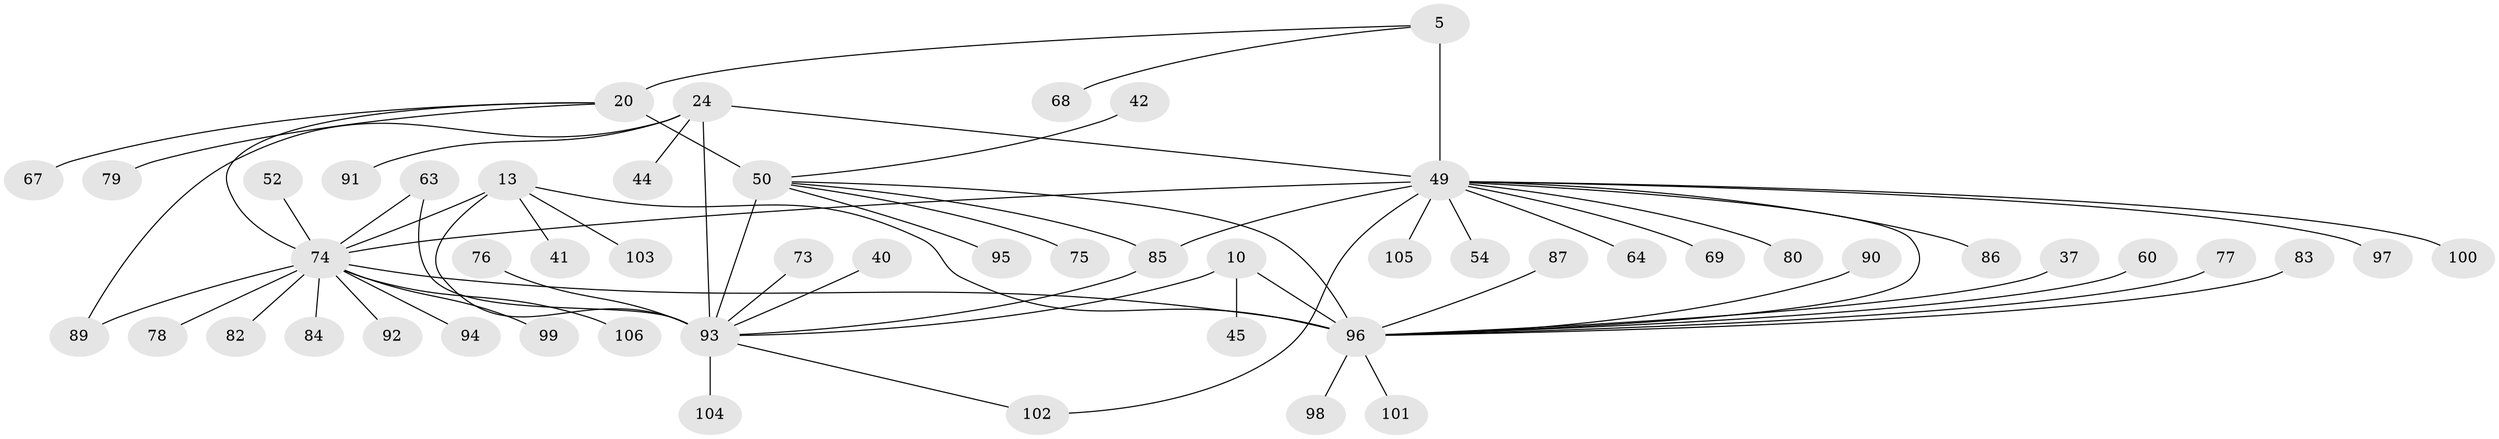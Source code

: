 // original degree distribution, {10: 0.04716981132075472, 6: 0.08490566037735849, 4: 0.009433962264150943, 9: 0.009433962264150943, 12: 0.009433962264150943, 5: 0.04716981132075472, 8: 0.018867924528301886, 11: 0.009433962264150943, 7: 0.009433962264150943, 2: 0.22641509433962265, 1: 0.4811320754716981, 3: 0.04716981132075472}
// Generated by graph-tools (version 1.1) at 2025/54/03/09/25 04:54:18]
// undirected, 53 vertices, 64 edges
graph export_dot {
graph [start="1"]
  node [color=gray90,style=filled];
  5 [super="+2"];
  10 [super="+9"];
  13 [super="+11"];
  20 [super="+18"];
  24 [super="+23"];
  37;
  40;
  41 [super="+26"];
  42;
  44;
  45;
  49 [super="+4+3"];
  50 [super="+16+19"];
  52;
  54;
  60;
  63 [super="+59"];
  64;
  67;
  68;
  69 [super="+29"];
  73;
  74 [super="+53+15+31+36"];
  75 [super="+61"];
  76;
  77;
  78 [super="+62"];
  79 [super="+66"];
  80;
  82;
  83;
  84;
  85 [super="+81"];
  86;
  87;
  89 [super="+55"];
  90;
  91;
  92;
  93 [super="+25"];
  94;
  95;
  96 [super="+32+58+33"];
  97 [super="+71"];
  98 [super="+70"];
  99 [super="+27"];
  100 [super="+30"];
  101;
  102 [super="+56"];
  103;
  104;
  105;
  106 [super="+88"];
  5 -- 68;
  5 -- 20;
  5 -- 49 [weight=6];
  10 -- 45;
  10 -- 96 [weight=6];
  10 -- 93;
  13 -- 103;
  13 -- 41;
  13 -- 74 [weight=6];
  13 -- 96;
  13 -- 93;
  20 -- 67;
  20 -- 79;
  20 -- 74;
  20 -- 50 [weight=6];
  24 -- 49 [weight=2];
  24 -- 91;
  24 -- 44;
  24 -- 89;
  24 -- 93 [weight=6];
  37 -- 96;
  40 -- 93;
  42 -- 50;
  49 -- 97;
  49 -- 100;
  49 -- 69;
  49 -- 102;
  49 -- 105;
  49 -- 80;
  49 -- 86;
  49 -- 54;
  49 -- 85;
  49 -- 64;
  49 -- 74;
  49 -- 96;
  50 -- 85;
  50 -- 75;
  50 -- 93 [weight=2];
  50 -- 95;
  50 -- 96;
  52 -- 74;
  60 -- 96;
  63 -- 74;
  63 -- 93;
  73 -- 93;
  74 -- 78;
  74 -- 82;
  74 -- 84;
  74 -- 89;
  74 -- 92;
  74 -- 94;
  74 -- 96 [weight=2];
  74 -- 99;
  74 -- 106;
  76 -- 93;
  77 -- 96;
  83 -- 96;
  85 -- 93 [weight=2];
  87 -- 96;
  90 -- 96;
  93 -- 102;
  93 -- 104;
  96 -- 98;
  96 -- 101;
}
